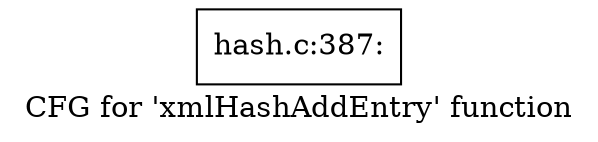 digraph "CFG for 'xmlHashAddEntry' function" {
	label="CFG for 'xmlHashAddEntry' function";

	Node0x55c4696ae0e0 [shape=record,label="{hash.c:387:}"];
}
